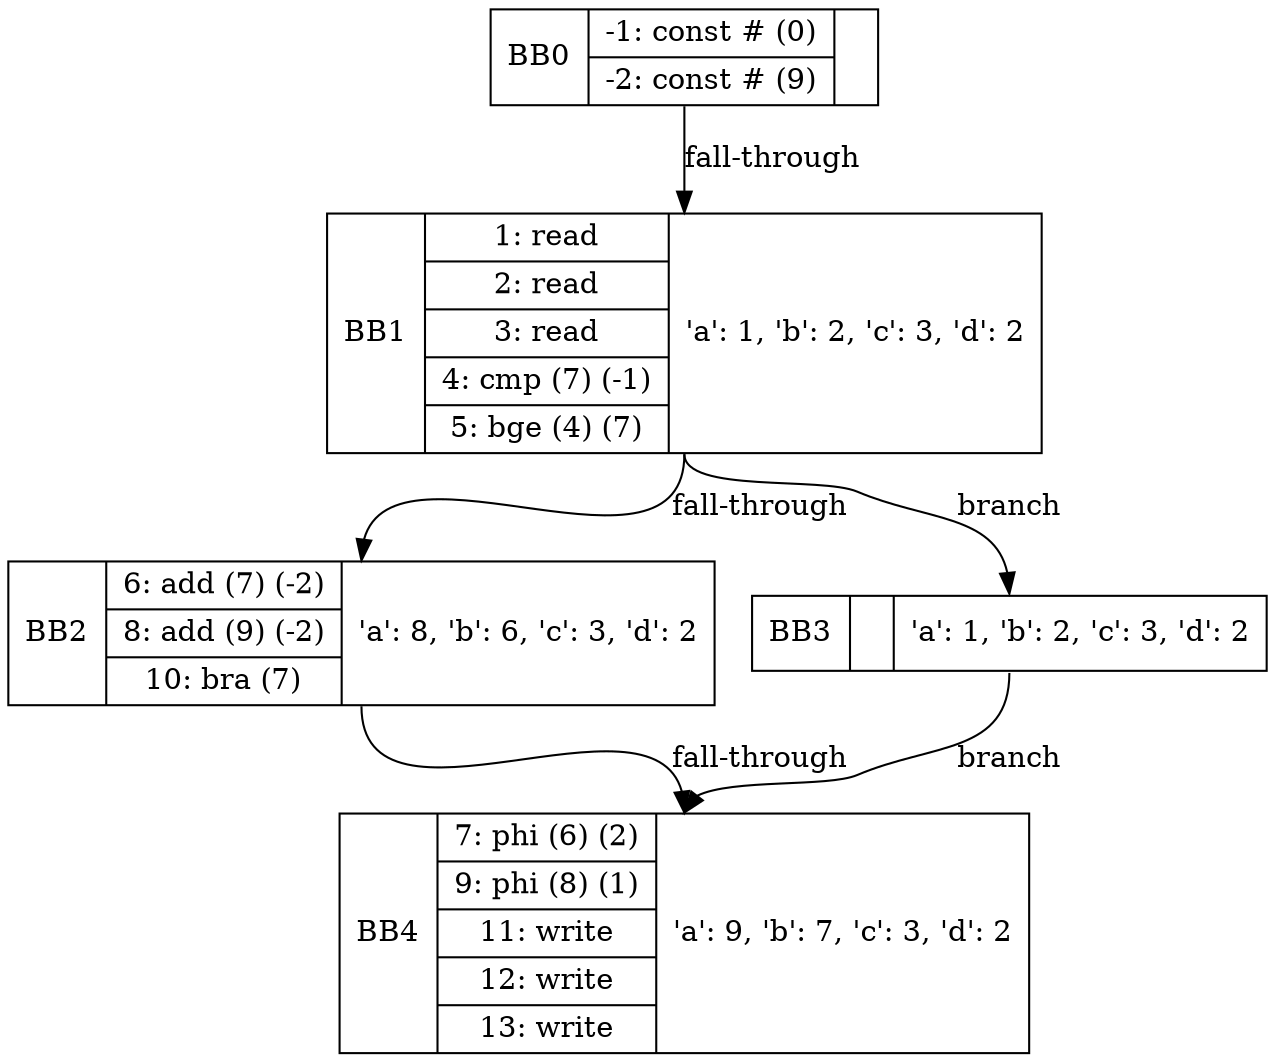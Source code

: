 digraph G{
bb0[shape=record, label="<b>BB0|{-1: const # (0) |-2: const # (9) }|{}"];
bb1[shape=record, label="<b>BB1|{1: read  |2: read  |3: read  |4: cmp (7) (-1)|5: bge (4) (7)}|{'a': 1, 'b': 2, 'c': 3, 'd': 2}"];
bb2[shape=record, label="<b>BB2|{6: add (7) (-2)|8: add (9) (-2)|10: bra (7) }|{'a': 8, 'b': 6, 'c': 3, 'd': 2}"];
bb3[shape=record, label="<b>BB3|{}|{'a': 1, 'b': 2, 'c': 3, 'd': 2}"];
bb4[shape=record, label="<b>BB4|{7: phi (6) (2)|9: phi (8) (1)|11: write  |12: write  |13: write  }|{'a': 9, 'b': 7, 'c': 3, 'd': 2}"];
bb0:s->bb1:n[label="fall-through"];
bb1:s->bb2:n[label="fall-through"];
bb1:s->bb3:n[label="branch"];
bb2:s->bb4:n[label="fall-through"];
bb3:s->bb4:n[label="branch"];
}